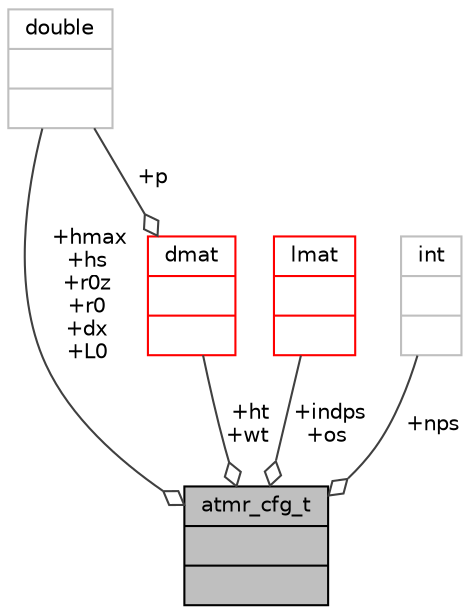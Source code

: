 digraph "atmr_cfg_t"
{
 // INTERACTIVE_SVG=YES
  bgcolor="transparent";
  edge [fontname="Helvetica",fontsize="10",labelfontname="Helvetica",labelfontsize="10"];
  node [fontname="Helvetica",fontsize="10",shape=record];
  Node18 [label="{atmr_cfg_t\n||}",height=0.2,width=0.4,color="black", fillcolor="grey75", style="filled", fontcolor="black"];
  Node19 -> Node18 [color="grey25",fontsize="10",style="solid",label=" +hmax\n+hs\n+r0z\n+r0\n+dx\n+L0" ,arrowhead="odiamond",fontname="Helvetica"];
  Node19 [label="{double\n||}",height=0.2,width=0.4,color="grey75"];
  Node20 -> Node18 [color="grey25",fontsize="10",style="solid",label=" +indps\n+os" ,arrowhead="odiamond",fontname="Helvetica"];
  Node20 [label="{lmat\n||}",height=0.2,width=0.4,color="red",URL="$d7/da0/structlmat.html"];
  Node23 -> Node18 [color="grey25",fontsize="10",style="solid",label=" +nps" ,arrowhead="odiamond",fontname="Helvetica"];
  Node23 [label="{int\n||}",height=0.2,width=0.4,color="grey75"];
  Node33 -> Node18 [color="grey25",fontsize="10",style="solid",label=" +ht\n+wt" ,arrowhead="odiamond",fontname="Helvetica"];
  Node33 [label="{dmat\n||}",height=0.2,width=0.4,color="red",URL="$d3/d27/structdmat.html"];
  Node19 -> Node33 [color="grey25",fontsize="10",style="solid",label=" +p" ,arrowhead="odiamond",fontname="Helvetica"];
}
